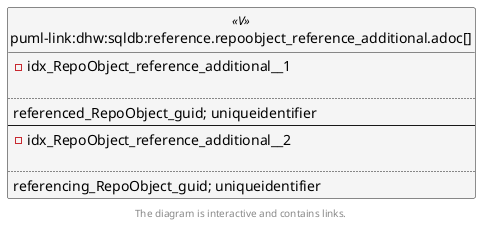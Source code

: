 @startuml
left to right direction
'top to bottom direction
hide circle
'avoide "." issues:
set namespaceSeparator none


skinparam class {
  BackgroundColor White
  BackgroundColor<<FN>> Yellow
  BackgroundColor<<FS>> Yellow
  BackgroundColor<<FT>> LightGray
  BackgroundColor<<IF>> Yellow
  BackgroundColor<<IS>> Yellow
  BackgroundColor<<P>> Aqua
  BackgroundColor<<PC>> Aqua
  BackgroundColor<<SN>> Yellow
  BackgroundColor<<SO>> SlateBlue
  BackgroundColor<<TF>> LightGray
  BackgroundColor<<TR>> Tomato
  BackgroundColor<<U>> White
  BackgroundColor<<V>> WhiteSmoke
  BackgroundColor<<X>> Aqua
  BackgroundColor<<external>> AliceBlue
}


entity "puml-link:dhw:sqldb:reference.repoobject_reference_additional.adoc[]" as reference.RepoObject_reference_additional << V >> {
- idx_RepoObject_reference_additional__1

..
referenced_RepoObject_guid; uniqueidentifier
--
- idx_RepoObject_reference_additional__2

..
referencing_RepoObject_guid; uniqueidentifier
}

footer The diagram is interactive and contains links.
@enduml

